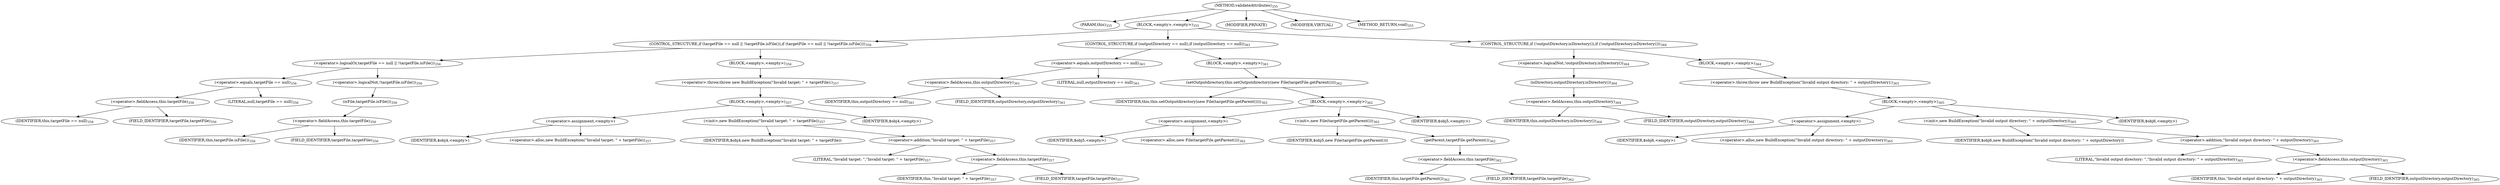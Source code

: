 digraph "validateAttributes" {  
"708" [label = <(METHOD,validateAttributes)<SUB>355</SUB>> ]
"41" [label = <(PARAM,this)<SUB>355</SUB>> ]
"709" [label = <(BLOCK,&lt;empty&gt;,&lt;empty&gt;)<SUB>355</SUB>> ]
"710" [label = <(CONTROL_STRUCTURE,if (targetFile == null || !targetFile.isFile()),if (targetFile == null || !targetFile.isFile()))<SUB>356</SUB>> ]
"711" [label = <(&lt;operator&gt;.logicalOr,targetFile == null || !targetFile.isFile())<SUB>356</SUB>> ]
"712" [label = <(&lt;operator&gt;.equals,targetFile == null)<SUB>356</SUB>> ]
"713" [label = <(&lt;operator&gt;.fieldAccess,this.targetFile)<SUB>356</SUB>> ]
"714" [label = <(IDENTIFIER,this,targetFile == null)<SUB>356</SUB>> ]
"715" [label = <(FIELD_IDENTIFIER,targetFile,targetFile)<SUB>356</SUB>> ]
"716" [label = <(LITERAL,null,targetFile == null)<SUB>356</SUB>> ]
"717" [label = <(&lt;operator&gt;.logicalNot,!targetFile.isFile())<SUB>356</SUB>> ]
"718" [label = <(isFile,targetFile.isFile())<SUB>356</SUB>> ]
"719" [label = <(&lt;operator&gt;.fieldAccess,this.targetFile)<SUB>356</SUB>> ]
"720" [label = <(IDENTIFIER,this,targetFile.isFile())<SUB>356</SUB>> ]
"721" [label = <(FIELD_IDENTIFIER,targetFile,targetFile)<SUB>356</SUB>> ]
"722" [label = <(BLOCK,&lt;empty&gt;,&lt;empty&gt;)<SUB>356</SUB>> ]
"723" [label = <(&lt;operator&gt;.throw,throw new BuildException(&quot;Invalid target: &quot; + targetFile);)<SUB>357</SUB>> ]
"724" [label = <(BLOCK,&lt;empty&gt;,&lt;empty&gt;)<SUB>357</SUB>> ]
"725" [label = <(&lt;operator&gt;.assignment,&lt;empty&gt;)> ]
"726" [label = <(IDENTIFIER,$obj4,&lt;empty&gt;)> ]
"727" [label = <(&lt;operator&gt;.alloc,new BuildException(&quot;Invalid target: &quot; + targetFile))<SUB>357</SUB>> ]
"728" [label = <(&lt;init&gt;,new BuildException(&quot;Invalid target: &quot; + targetFile))<SUB>357</SUB>> ]
"729" [label = <(IDENTIFIER,$obj4,new BuildException(&quot;Invalid target: &quot; + targetFile))> ]
"730" [label = <(&lt;operator&gt;.addition,&quot;Invalid target: &quot; + targetFile)<SUB>357</SUB>> ]
"731" [label = <(LITERAL,&quot;Invalid target: &quot;,&quot;Invalid target: &quot; + targetFile)<SUB>357</SUB>> ]
"732" [label = <(&lt;operator&gt;.fieldAccess,this.targetFile)<SUB>357</SUB>> ]
"733" [label = <(IDENTIFIER,this,&quot;Invalid target: &quot; + targetFile)<SUB>357</SUB>> ]
"734" [label = <(FIELD_IDENTIFIER,targetFile,targetFile)<SUB>357</SUB>> ]
"735" [label = <(IDENTIFIER,$obj4,&lt;empty&gt;)> ]
"736" [label = <(CONTROL_STRUCTURE,if (outputDirectory == null),if (outputDirectory == null))<SUB>361</SUB>> ]
"737" [label = <(&lt;operator&gt;.equals,outputDirectory == null)<SUB>361</SUB>> ]
"738" [label = <(&lt;operator&gt;.fieldAccess,this.outputDirectory)<SUB>361</SUB>> ]
"739" [label = <(IDENTIFIER,this,outputDirectory == null)<SUB>361</SUB>> ]
"740" [label = <(FIELD_IDENTIFIER,outputDirectory,outputDirectory)<SUB>361</SUB>> ]
"741" [label = <(LITERAL,null,outputDirectory == null)<SUB>361</SUB>> ]
"742" [label = <(BLOCK,&lt;empty&gt;,&lt;empty&gt;)<SUB>361</SUB>> ]
"743" [label = <(setOutputdirectory,this.setOutputdirectory(new File(targetFile.getParent())))<SUB>362</SUB>> ]
"40" [label = <(IDENTIFIER,this,this.setOutputdirectory(new File(targetFile.getParent())))<SUB>362</SUB>> ]
"744" [label = <(BLOCK,&lt;empty&gt;,&lt;empty&gt;)<SUB>362</SUB>> ]
"745" [label = <(&lt;operator&gt;.assignment,&lt;empty&gt;)> ]
"746" [label = <(IDENTIFIER,$obj5,&lt;empty&gt;)> ]
"747" [label = <(&lt;operator&gt;.alloc,new File(targetFile.getParent()))<SUB>362</SUB>> ]
"748" [label = <(&lt;init&gt;,new File(targetFile.getParent()))<SUB>362</SUB>> ]
"749" [label = <(IDENTIFIER,$obj5,new File(targetFile.getParent()))> ]
"750" [label = <(getParent,targetFile.getParent())<SUB>362</SUB>> ]
"751" [label = <(&lt;operator&gt;.fieldAccess,this.targetFile)<SUB>362</SUB>> ]
"752" [label = <(IDENTIFIER,this,targetFile.getParent())<SUB>362</SUB>> ]
"753" [label = <(FIELD_IDENTIFIER,targetFile,targetFile)<SUB>362</SUB>> ]
"754" [label = <(IDENTIFIER,$obj5,&lt;empty&gt;)> ]
"755" [label = <(CONTROL_STRUCTURE,if (!outputDirectory.isDirectory()),if (!outputDirectory.isDirectory()))<SUB>364</SUB>> ]
"756" [label = <(&lt;operator&gt;.logicalNot,!outputDirectory.isDirectory())<SUB>364</SUB>> ]
"757" [label = <(isDirectory,outputDirectory.isDirectory())<SUB>364</SUB>> ]
"758" [label = <(&lt;operator&gt;.fieldAccess,this.outputDirectory)<SUB>364</SUB>> ]
"759" [label = <(IDENTIFIER,this,outputDirectory.isDirectory())<SUB>364</SUB>> ]
"760" [label = <(FIELD_IDENTIFIER,outputDirectory,outputDirectory)<SUB>364</SUB>> ]
"761" [label = <(BLOCK,&lt;empty&gt;,&lt;empty&gt;)<SUB>364</SUB>> ]
"762" [label = <(&lt;operator&gt;.throw,throw new BuildException(&quot;Invalid output directory: &quot; + outputDirectory);)<SUB>365</SUB>> ]
"763" [label = <(BLOCK,&lt;empty&gt;,&lt;empty&gt;)<SUB>365</SUB>> ]
"764" [label = <(&lt;operator&gt;.assignment,&lt;empty&gt;)> ]
"765" [label = <(IDENTIFIER,$obj6,&lt;empty&gt;)> ]
"766" [label = <(&lt;operator&gt;.alloc,new BuildException(&quot;Invalid output directory: &quot; + outputDirectory))<SUB>365</SUB>> ]
"767" [label = <(&lt;init&gt;,new BuildException(&quot;Invalid output directory: &quot; + outputDirectory))<SUB>365</SUB>> ]
"768" [label = <(IDENTIFIER,$obj6,new BuildException(&quot;Invalid output directory: &quot; + outputDirectory))> ]
"769" [label = <(&lt;operator&gt;.addition,&quot;Invalid output directory: &quot; + outputDirectory)<SUB>365</SUB>> ]
"770" [label = <(LITERAL,&quot;Invalid output directory: &quot;,&quot;Invalid output directory: &quot; + outputDirectory)<SUB>365</SUB>> ]
"771" [label = <(&lt;operator&gt;.fieldAccess,this.outputDirectory)<SUB>365</SUB>> ]
"772" [label = <(IDENTIFIER,this,&quot;Invalid output directory: &quot; + outputDirectory)<SUB>365</SUB>> ]
"773" [label = <(FIELD_IDENTIFIER,outputDirectory,outputDirectory)<SUB>365</SUB>> ]
"774" [label = <(IDENTIFIER,$obj6,&lt;empty&gt;)> ]
"775" [label = <(MODIFIER,PRIVATE)> ]
"776" [label = <(MODIFIER,VIRTUAL)> ]
"777" [label = <(METHOD_RETURN,void)<SUB>355</SUB>> ]
  "708" -> "41" 
  "708" -> "709" 
  "708" -> "775" 
  "708" -> "776" 
  "708" -> "777" 
  "709" -> "710" 
  "709" -> "736" 
  "709" -> "755" 
  "710" -> "711" 
  "710" -> "722" 
  "711" -> "712" 
  "711" -> "717" 
  "712" -> "713" 
  "712" -> "716" 
  "713" -> "714" 
  "713" -> "715" 
  "717" -> "718" 
  "718" -> "719" 
  "719" -> "720" 
  "719" -> "721" 
  "722" -> "723" 
  "723" -> "724" 
  "724" -> "725" 
  "724" -> "728" 
  "724" -> "735" 
  "725" -> "726" 
  "725" -> "727" 
  "728" -> "729" 
  "728" -> "730" 
  "730" -> "731" 
  "730" -> "732" 
  "732" -> "733" 
  "732" -> "734" 
  "736" -> "737" 
  "736" -> "742" 
  "737" -> "738" 
  "737" -> "741" 
  "738" -> "739" 
  "738" -> "740" 
  "742" -> "743" 
  "743" -> "40" 
  "743" -> "744" 
  "744" -> "745" 
  "744" -> "748" 
  "744" -> "754" 
  "745" -> "746" 
  "745" -> "747" 
  "748" -> "749" 
  "748" -> "750" 
  "750" -> "751" 
  "751" -> "752" 
  "751" -> "753" 
  "755" -> "756" 
  "755" -> "761" 
  "756" -> "757" 
  "757" -> "758" 
  "758" -> "759" 
  "758" -> "760" 
  "761" -> "762" 
  "762" -> "763" 
  "763" -> "764" 
  "763" -> "767" 
  "763" -> "774" 
  "764" -> "765" 
  "764" -> "766" 
  "767" -> "768" 
  "767" -> "769" 
  "769" -> "770" 
  "769" -> "771" 
  "771" -> "772" 
  "771" -> "773" 
}
